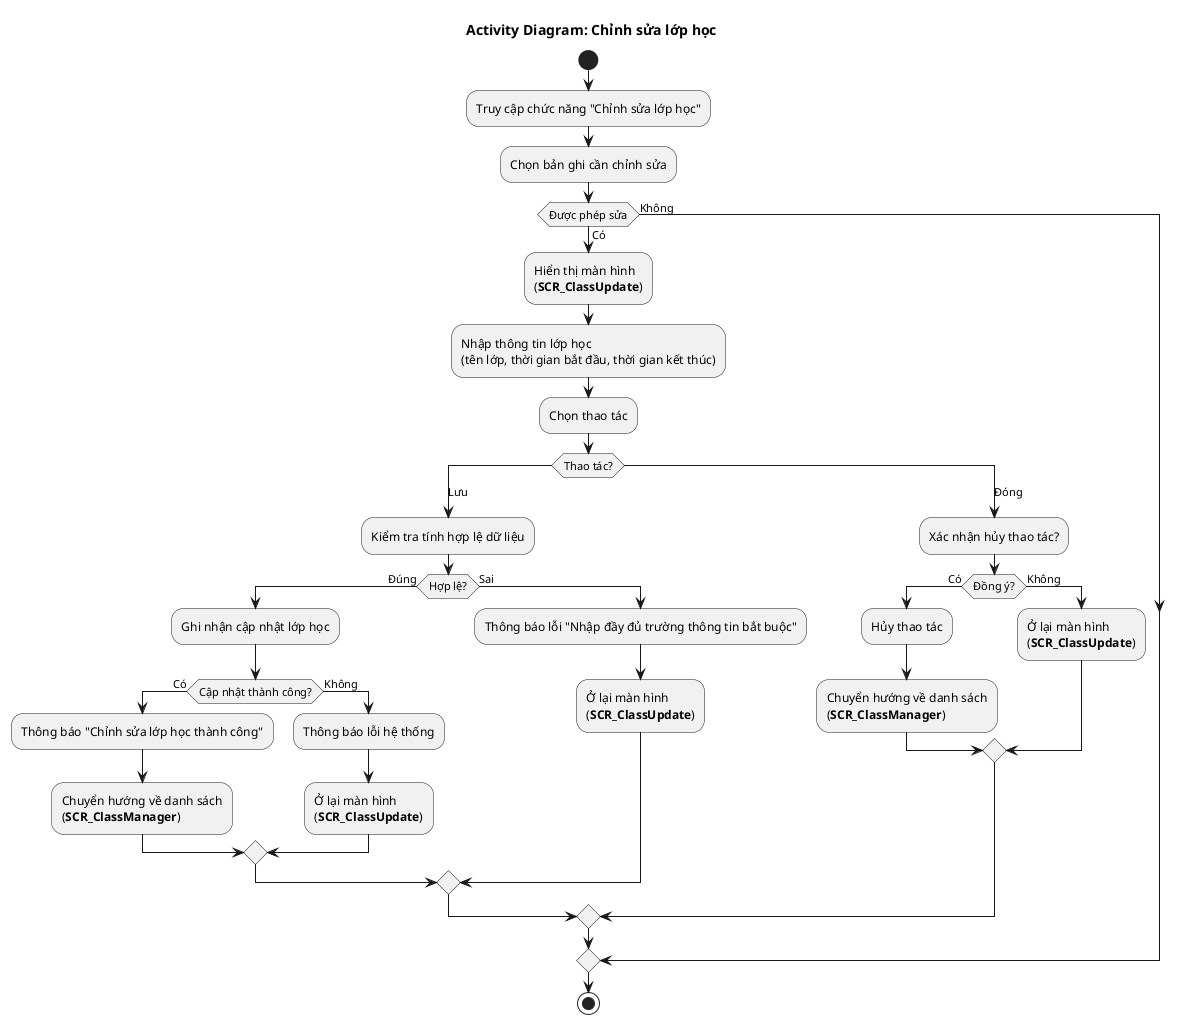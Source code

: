 @startuml AD_ClassManager_Update
!pragma layout smetana
title Activity Diagram: Chỉnh sửa lớp học

start
:Truy cập chức năng "Chỉnh sửa lớp học";
:Chọn bản ghi cần chỉnh sửa;
if (Được phép sửa) then (Có)
    :Hiển thị màn hình\n(**SCR_ClassUpdate**);

    :Nhập thông tin lớp học\n(tên lớp, thời gian bắt đầu, thời gian kết thúc);

    :Chọn thao tác;

    switch (Thao tác?)
      case (Lưu)
        :Kiểm tra tính hợp lệ dữ liệu;
        if (Hợp lệ?) then (Đúng)
          :Ghi nhận cập nhật lớp học;
          if (Cập nhật thành công?) then (Có)
            :Thông báo "Chỉnh sửa lớp học thành công";
            :Chuyển hướng về danh sách\n(**SCR_ClassManager**);
          else (Không)
            :Thông báo lỗi hệ thống;
            :Ở lại màn hình\n(**SCR_ClassUpdate**);
          endif
        else (Sai)
          :Thông báo lỗi "Nhập đầy đủ trường thông tin bắt buộc";
          :Ở lại màn hình\n(**SCR_ClassUpdate**);
        endif

      case (Đóng)
        :Xác nhận hủy thao tác?;
        if (Đồng ý?) then (Có)
          :Hủy thao tác;
          :Chuyển hướng về danh sách\n(**SCR_ClassManager**);
        else (Không)
          :Ở lại màn hình\n(**SCR_ClassUpdate**);
        endif
    endswitch

  else (Không)
  endif

stop
@enduml
